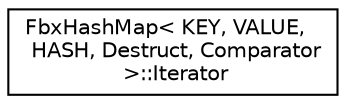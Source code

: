 digraph "クラス階層図"
{
  edge [fontname="Helvetica",fontsize="10",labelfontname="Helvetica",labelfontsize="10"];
  node [fontname="Helvetica",fontsize="10",shape=record];
  rankdir="LR";
  Node0 [label="FbxHashMap\< KEY, VALUE,\l HASH, Destruct, Comparator\l \>::Iterator",height=0.2,width=0.4,color="black", fillcolor="white", style="filled",URL="$class_fbx_hash_map_1_1_iterator.html"];
}

